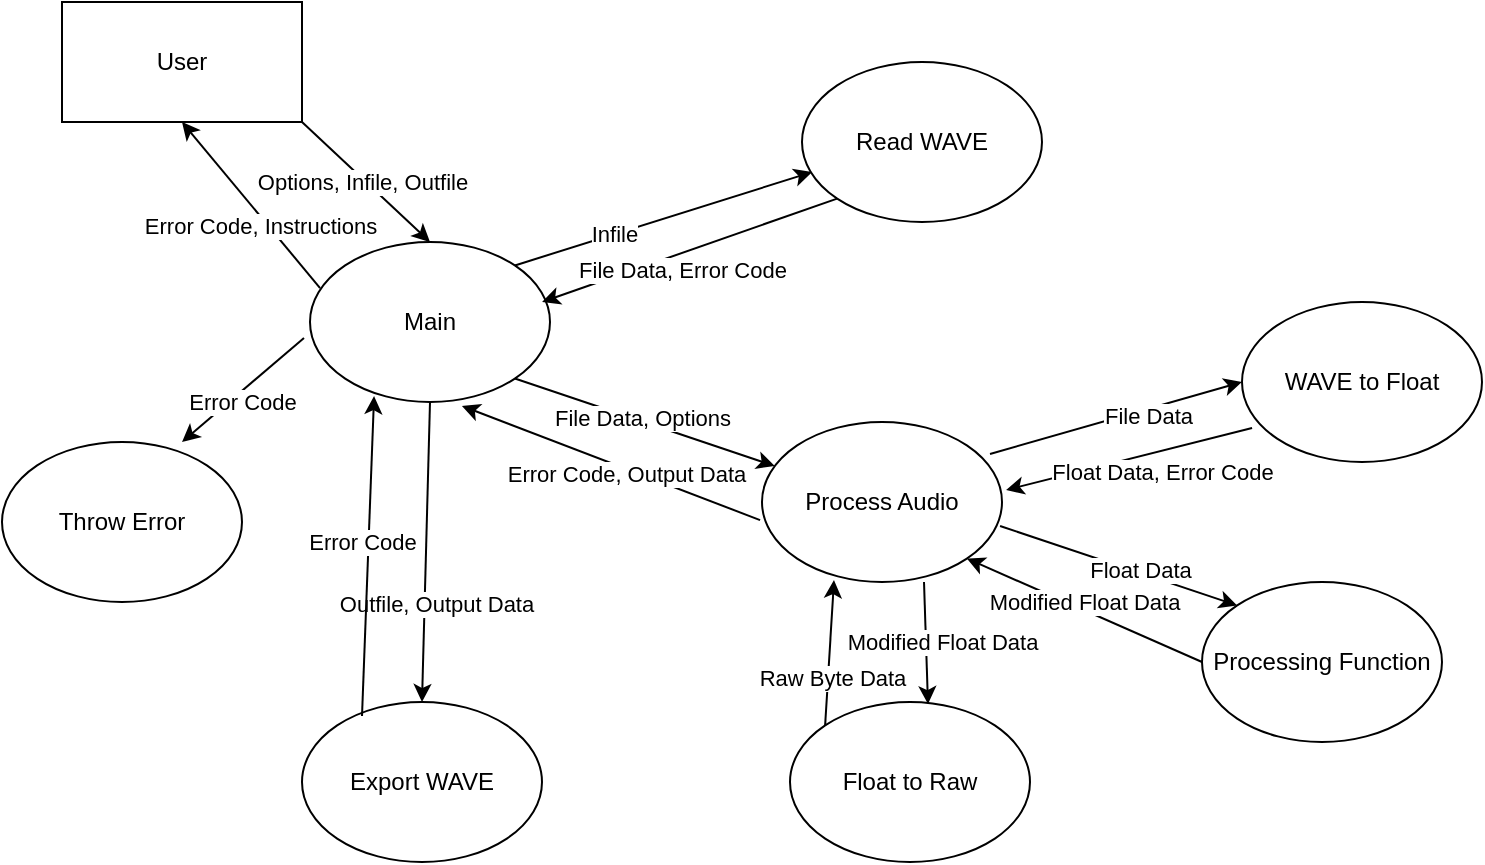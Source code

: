 <mxfile version="13.3.0" type="device"><diagram id="rLnUKUXbtjQT9h4qOyCV" name="Page-1"><mxGraphModel dx="1182" dy="754" grid="1" gridSize="10" guides="1" tooltips="1" connect="1" arrows="1" fold="1" page="1" pageScale="1" pageWidth="291" pageHeight="413" math="0" shadow="0"><root><mxCell id="0"/><mxCell id="1" parent="0"/><mxCell id="wKL9eeIciCgYgj8D8BLL-1" value="User" style="rounded=0;whiteSpace=wrap;html=1;" vertex="1" parent="1"><mxGeometry x="90" y="180" width="120" height="60" as="geometry"/></mxCell><mxCell id="wKL9eeIciCgYgj8D8BLL-2" value="Main" style="ellipse;whiteSpace=wrap;html=1;" vertex="1" parent="1"><mxGeometry x="214" y="300" width="120" height="80" as="geometry"/></mxCell><mxCell id="wKL9eeIciCgYgj8D8BLL-3" value="Export WAVE" style="ellipse;whiteSpace=wrap;html=1;" vertex="1" parent="1"><mxGeometry x="210" y="530" width="120" height="80" as="geometry"/></mxCell><mxCell id="wKL9eeIciCgYgj8D8BLL-4" value="WAVE to Float" style="ellipse;whiteSpace=wrap;html=1;" vertex="1" parent="1"><mxGeometry x="680" y="330" width="120" height="80" as="geometry"/></mxCell><mxCell id="wKL9eeIciCgYgj8D8BLL-5" value="Process Audio" style="ellipse;whiteSpace=wrap;html=1;" vertex="1" parent="1"><mxGeometry x="440" y="390" width="120" height="80" as="geometry"/></mxCell><mxCell id="wKL9eeIciCgYgj8D8BLL-6" value="Read WAVE" style="ellipse;whiteSpace=wrap;html=1;" vertex="1" parent="1"><mxGeometry x="460" y="210" width="120" height="80" as="geometry"/></mxCell><mxCell id="wKL9eeIciCgYgj8D8BLL-8" value="" style="endArrow=classic;html=1;entryX=0.042;entryY=0.688;entryDx=0;entryDy=0;entryPerimeter=0;exitX=1;exitY=0;exitDx=0;exitDy=0;" edge="1" parent="1" source="wKL9eeIciCgYgj8D8BLL-2" target="wKL9eeIciCgYgj8D8BLL-6"><mxGeometry width="50" height="50" relative="1" as="geometry"><mxPoint x="330" y="310" as="sourcePoint"/><mxPoint x="380" y="260" as="targetPoint"/></mxGeometry></mxCell><mxCell id="wKL9eeIciCgYgj8D8BLL-10" value="Infile" style="edgeLabel;html=1;align=center;verticalAlign=middle;resizable=0;points=[];" vertex="1" connectable="0" parent="wKL9eeIciCgYgj8D8BLL-8"><mxGeometry x="-0.341" y="1" relative="1" as="geometry"><mxPoint as="offset"/></mxGeometry></mxCell><mxCell id="wKL9eeIciCgYgj8D8BLL-9" value="" style="endArrow=classic;html=1;entryX=0.967;entryY=0.375;entryDx=0;entryDy=0;entryPerimeter=0;exitX=0;exitY=1;exitDx=0;exitDy=0;" edge="1" parent="1" source="wKL9eeIciCgYgj8D8BLL-6" target="wKL9eeIciCgYgj8D8BLL-2"><mxGeometry width="50" height="50" relative="1" as="geometry"><mxPoint x="390" y="360" as="sourcePoint"/><mxPoint x="440" y="310" as="targetPoint"/></mxGeometry></mxCell><mxCell id="wKL9eeIciCgYgj8D8BLL-11" value="File Data, Error Code" style="edgeLabel;html=1;align=center;verticalAlign=middle;resizable=0;points=[];" vertex="1" connectable="0" parent="wKL9eeIciCgYgj8D8BLL-9"><mxGeometry x="0.341" y="1" relative="1" as="geometry"><mxPoint x="21.18" as="offset"/></mxGeometry></mxCell><mxCell id="wKL9eeIciCgYgj8D8BLL-14" value="" style="endArrow=classic;html=1;exitX=1;exitY=1;exitDx=0;exitDy=0;" edge="1" parent="1" source="wKL9eeIciCgYgj8D8BLL-2" target="wKL9eeIciCgYgj8D8BLL-5"><mxGeometry width="50" height="50" relative="1" as="geometry"><mxPoint x="340" y="420" as="sourcePoint"/><mxPoint x="390" y="370" as="targetPoint"/></mxGeometry></mxCell><mxCell id="wKL9eeIciCgYgj8D8BLL-17" value="File Data, Options" style="edgeLabel;html=1;align=center;verticalAlign=middle;resizable=0;points=[];" vertex="1" connectable="0" parent="wKL9eeIciCgYgj8D8BLL-14"><mxGeometry x="0.247" y="1" relative="1" as="geometry"><mxPoint x="-17.98" y="-6.37" as="offset"/></mxGeometry></mxCell><mxCell id="wKL9eeIciCgYgj8D8BLL-20" value="" style="endArrow=classic;html=1;exitX=1;exitY=1;exitDx=0;exitDy=0;entryX=0.5;entryY=0;entryDx=0;entryDy=0;" edge="1" parent="1" source="wKL9eeIciCgYgj8D8BLL-1" target="wKL9eeIciCgYgj8D8BLL-2"><mxGeometry width="50" height="50" relative="1" as="geometry"><mxPoint x="200" y="320" as="sourcePoint"/><mxPoint x="250" y="270" as="targetPoint"/></mxGeometry></mxCell><mxCell id="wKL9eeIciCgYgj8D8BLL-22" value="Options, Infile, Outfile" style="edgeLabel;html=1;align=center;verticalAlign=middle;resizable=0;points=[];" vertex="1" connectable="0" parent="wKL9eeIciCgYgj8D8BLL-20"><mxGeometry x="-0.438" y="-3" relative="1" as="geometry"><mxPoint x="13.81" y="10.71" as="offset"/></mxGeometry></mxCell><mxCell id="wKL9eeIciCgYgj8D8BLL-23" value="" style="endArrow=classic;html=1;exitX=-0.008;exitY=0.613;exitDx=0;exitDy=0;exitPerimeter=0;entryX=0.633;entryY=1.025;entryDx=0;entryDy=0;entryPerimeter=0;" edge="1" parent="1" source="wKL9eeIciCgYgj8D8BLL-5" target="wKL9eeIciCgYgj8D8BLL-2"><mxGeometry width="50" height="50" relative="1" as="geometry"><mxPoint x="330" y="460" as="sourcePoint"/><mxPoint x="370" y="420" as="targetPoint"/></mxGeometry></mxCell><mxCell id="wKL9eeIciCgYgj8D8BLL-26" value="Error Code, Output Data" style="edgeLabel;html=1;align=center;verticalAlign=middle;resizable=0;points=[];" vertex="1" connectable="0" parent="wKL9eeIciCgYgj8D8BLL-23"><mxGeometry x="-0.211" y="-3" relative="1" as="geometry"><mxPoint x="-9.33" y="2.27" as="offset"/></mxGeometry></mxCell><mxCell id="wKL9eeIciCgYgj8D8BLL-24" value="" style="endArrow=classic;html=1;entryX=0.5;entryY=1;entryDx=0;entryDy=0;exitX=0.042;exitY=0.288;exitDx=0;exitDy=0;exitPerimeter=0;" edge="1" parent="1" source="wKL9eeIciCgYgj8D8BLL-2" target="wKL9eeIciCgYgj8D8BLL-1"><mxGeometry width="50" height="50" relative="1" as="geometry"><mxPoint x="110" y="360" as="sourcePoint"/><mxPoint x="160" y="310" as="targetPoint"/></mxGeometry></mxCell><mxCell id="wKL9eeIciCgYgj8D8BLL-25" value="Error Code, Instructions" style="edgeLabel;html=1;align=center;verticalAlign=middle;resizable=0;points=[];" vertex="1" connectable="0" parent="wKL9eeIciCgYgj8D8BLL-24"><mxGeometry x="-0.202" y="3" relative="1" as="geometry"><mxPoint as="offset"/></mxGeometry></mxCell><mxCell id="wKL9eeIciCgYgj8D8BLL-27" value="" style="endArrow=classic;html=1;entryX=0.5;entryY=0;entryDx=0;entryDy=0;exitX=0.5;exitY=1;exitDx=0;exitDy=0;" edge="1" parent="1" source="wKL9eeIciCgYgj8D8BLL-2" target="wKL9eeIciCgYgj8D8BLL-3"><mxGeometry width="50" height="50" relative="1" as="geometry"><mxPoint x="250" y="390" as="sourcePoint"/><mxPoint x="210" y="390" as="targetPoint"/></mxGeometry></mxCell><mxCell id="wKL9eeIciCgYgj8D8BLL-30" value="Outfile, Output Data" style="edgeLabel;html=1;align=center;verticalAlign=middle;resizable=0;points=[];" vertex="1" connectable="0" parent="wKL9eeIciCgYgj8D8BLL-27"><mxGeometry x="0.216" y="5" relative="1" as="geometry"><mxPoint y="9.71" as="offset"/></mxGeometry></mxCell><mxCell id="wKL9eeIciCgYgj8D8BLL-28" value="" style="endArrow=classic;html=1;entryX=0.267;entryY=0.963;entryDx=0;entryDy=0;entryPerimeter=0;exitX=0.25;exitY=0.088;exitDx=0;exitDy=0;exitPerimeter=0;" edge="1" parent="1" source="wKL9eeIciCgYgj8D8BLL-3" target="wKL9eeIciCgYgj8D8BLL-2"><mxGeometry width="50" height="50" relative="1" as="geometry"><mxPoint x="190" y="450" as="sourcePoint"/><mxPoint x="240" y="400" as="targetPoint"/></mxGeometry></mxCell><mxCell id="wKL9eeIciCgYgj8D8BLL-29" value="Error Code" style="edgeLabel;html=1;align=center;verticalAlign=middle;resizable=0;points=[];" vertex="1" connectable="0" parent="wKL9eeIciCgYgj8D8BLL-28"><mxGeometry x="-0.433" y="-2" relative="1" as="geometry"><mxPoint x="-3.7" y="-42.15" as="offset"/></mxGeometry></mxCell><mxCell id="wKL9eeIciCgYgj8D8BLL-31" value="Float to Raw" style="ellipse;whiteSpace=wrap;html=1;" vertex="1" parent="1"><mxGeometry x="454" y="530" width="120" height="80" as="geometry"/></mxCell><mxCell id="wKL9eeIciCgYgj8D8BLL-32" value="Throw Error" style="ellipse;whiteSpace=wrap;html=1;" vertex="1" parent="1"><mxGeometry x="60" y="400" width="120" height="80" as="geometry"/></mxCell><mxCell id="wKL9eeIciCgYgj8D8BLL-34" value="" style="endArrow=classic;html=1;entryX=0.75;entryY=0;entryDx=0;entryDy=0;exitX=-0.025;exitY=0.6;exitDx=0;exitDy=0;exitPerimeter=0;entryPerimeter=0;" edge="1" parent="1" source="wKL9eeIciCgYgj8D8BLL-2" target="wKL9eeIciCgYgj8D8BLL-32"><mxGeometry width="50" height="50" relative="1" as="geometry"><mxPoint x="110" y="360" as="sourcePoint"/><mxPoint x="160" y="310" as="targetPoint"/></mxGeometry></mxCell><mxCell id="wKL9eeIciCgYgj8D8BLL-35" value="Error Code" style="edgeLabel;html=1;align=center;verticalAlign=middle;resizable=0;points=[];" vertex="1" connectable="0" parent="wKL9eeIciCgYgj8D8BLL-34"><mxGeometry x="0.295" y="4" relative="1" as="geometry"><mxPoint x="6.06" y="-5.21" as="offset"/></mxGeometry></mxCell><mxCell id="wKL9eeIciCgYgj8D8BLL-36" value="Processing Function" style="ellipse;whiteSpace=wrap;html=1;" vertex="1" parent="1"><mxGeometry x="660" y="470" width="120" height="80" as="geometry"/></mxCell><mxCell id="wKL9eeIciCgYgj8D8BLL-37" value="" style="endArrow=classic;html=1;entryX=0;entryY=0.5;entryDx=0;entryDy=0;exitX=0.95;exitY=0.2;exitDx=0;exitDy=0;exitPerimeter=0;" edge="1" parent="1" source="wKL9eeIciCgYgj8D8BLL-5" target="wKL9eeIciCgYgj8D8BLL-4"><mxGeometry width="50" height="50" relative="1" as="geometry"><mxPoint x="560" y="410" as="sourcePoint"/><mxPoint x="600" y="360" as="targetPoint"/></mxGeometry></mxCell><mxCell id="wKL9eeIciCgYgj8D8BLL-41" value="File Data" style="edgeLabel;html=1;align=center;verticalAlign=middle;resizable=0;points=[];" vertex="1" connectable="0" parent="wKL9eeIciCgYgj8D8BLL-37"><mxGeometry x="0.234" y="-3" relative="1" as="geometry"><mxPoint as="offset"/></mxGeometry></mxCell><mxCell id="wKL9eeIciCgYgj8D8BLL-38" value="" style="endArrow=classic;html=1;entryX=0;entryY=0;entryDx=0;entryDy=0;exitX=0.992;exitY=0.65;exitDx=0;exitDy=0;exitPerimeter=0;" edge="1" parent="1" source="wKL9eeIciCgYgj8D8BLL-5" target="wKL9eeIciCgYgj8D8BLL-36"><mxGeometry width="50" height="50" relative="1" as="geometry"><mxPoint x="420" y="580" as="sourcePoint"/><mxPoint x="470" y="530" as="targetPoint"/></mxGeometry></mxCell><mxCell id="wKL9eeIciCgYgj8D8BLL-46" value="Float Data" style="edgeLabel;html=1;align=center;verticalAlign=middle;resizable=0;points=[];" vertex="1" connectable="0" parent="wKL9eeIciCgYgj8D8BLL-38"><mxGeometry x="0.168" y="2" relative="1" as="geometry"><mxPoint as="offset"/></mxGeometry></mxCell><mxCell id="wKL9eeIciCgYgj8D8BLL-39" value="" style="endArrow=classic;html=1;exitX=0.042;exitY=0.788;exitDx=0;exitDy=0;entryX=1.017;entryY=0.425;entryDx=0;entryDy=0;entryPerimeter=0;exitPerimeter=0;" edge="1" parent="1" source="wKL9eeIciCgYgj8D8BLL-4" target="wKL9eeIciCgYgj8D8BLL-5"><mxGeometry width="50" height="50" relative="1" as="geometry"><mxPoint x="640" y="400" as="sourcePoint"/><mxPoint x="590" y="420" as="targetPoint"/></mxGeometry></mxCell><mxCell id="wKL9eeIciCgYgj8D8BLL-42" value="Float Data, Error Code" style="edgeLabel;html=1;align=center;verticalAlign=middle;resizable=0;points=[];" vertex="1" connectable="0" parent="wKL9eeIciCgYgj8D8BLL-39"><mxGeometry x="0.322" y="3" relative="1" as="geometry"><mxPoint x="35.09" y="-1.63" as="offset"/></mxGeometry></mxCell><mxCell id="wKL9eeIciCgYgj8D8BLL-45" value="" style="endArrow=classic;html=1;entryX=1;entryY=1;entryDx=0;entryDy=0;exitX=0;exitY=0.5;exitDx=0;exitDy=0;" edge="1" parent="1" source="wKL9eeIciCgYgj8D8BLL-36" target="wKL9eeIciCgYgj8D8BLL-5"><mxGeometry width="50" height="50" relative="1" as="geometry"><mxPoint x="550" y="520" as="sourcePoint"/><mxPoint x="600" y="470" as="targetPoint"/></mxGeometry></mxCell><mxCell id="wKL9eeIciCgYgj8D8BLL-47" value="Modified Float Data" style="edgeLabel;html=1;align=center;verticalAlign=middle;resizable=0;points=[];" vertex="1" connectable="0" parent="wKL9eeIciCgYgj8D8BLL-45"><mxGeometry x="-0.353" y="-2" relative="1" as="geometry"><mxPoint x="-22.36" y="-11.26" as="offset"/></mxGeometry></mxCell><mxCell id="wKL9eeIciCgYgj8D8BLL-48" value="" style="endArrow=classic;html=1;entryX=0.575;entryY=0.013;entryDx=0;entryDy=0;entryPerimeter=0;exitX=0.675;exitY=1;exitDx=0;exitDy=0;exitPerimeter=0;" edge="1" parent="1" source="wKL9eeIciCgYgj8D8BLL-5" target="wKL9eeIciCgYgj8D8BLL-31"><mxGeometry width="50" height="50" relative="1" as="geometry"><mxPoint x="410" y="540" as="sourcePoint"/><mxPoint x="460" y="490" as="targetPoint"/></mxGeometry></mxCell><mxCell id="wKL9eeIciCgYgj8D8BLL-50" value="Modified Float Data" style="edgeLabel;html=1;align=center;verticalAlign=middle;resizable=0;points=[];" vertex="1" connectable="0" parent="wKL9eeIciCgYgj8D8BLL-48"><mxGeometry x="0.342" y="-1" relative="1" as="geometry"><mxPoint x="8.66" y="-11.01" as="offset"/></mxGeometry></mxCell><mxCell id="wKL9eeIciCgYgj8D8BLL-51" value="" style="endArrow=classic;html=1;entryX=0.3;entryY=0.988;entryDx=0;entryDy=0;entryPerimeter=0;exitX=0;exitY=0;exitDx=0;exitDy=0;" edge="1" parent="1" source="wKL9eeIciCgYgj8D8BLL-31" target="wKL9eeIciCgYgj8D8BLL-5"><mxGeometry width="50" height="50" relative="1" as="geometry"><mxPoint x="400" y="540" as="sourcePoint"/><mxPoint x="450" y="490" as="targetPoint"/></mxGeometry></mxCell><mxCell id="wKL9eeIciCgYgj8D8BLL-54" value="Raw Byte Data" style="edgeLabel;html=1;align=center;verticalAlign=middle;resizable=0;points=[];" vertex="1" connectable="0" parent="wKL9eeIciCgYgj8D8BLL-51"><mxGeometry x="-0.344" y="-2" relative="1" as="geometry"><mxPoint as="offset"/></mxGeometry></mxCell></root></mxGraphModel></diagram></mxfile>
